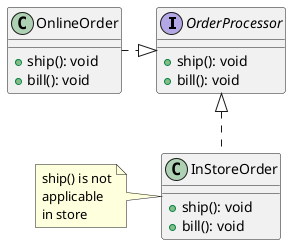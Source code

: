 @startuml

interface OrderProcessor {
  + ship(): void
  + bill(): void
}

class OnlineOrder {
  + ship(): void
  + bill(): void
}

class InStoreOrder implements OrderProcessor {
  + ship(): void
  + bill(): void
}
note left of InStoreOrder
    ship() is not
    applicable
    in store
end note

OnlineOrder .right.|> OrderProcessor

@enduml